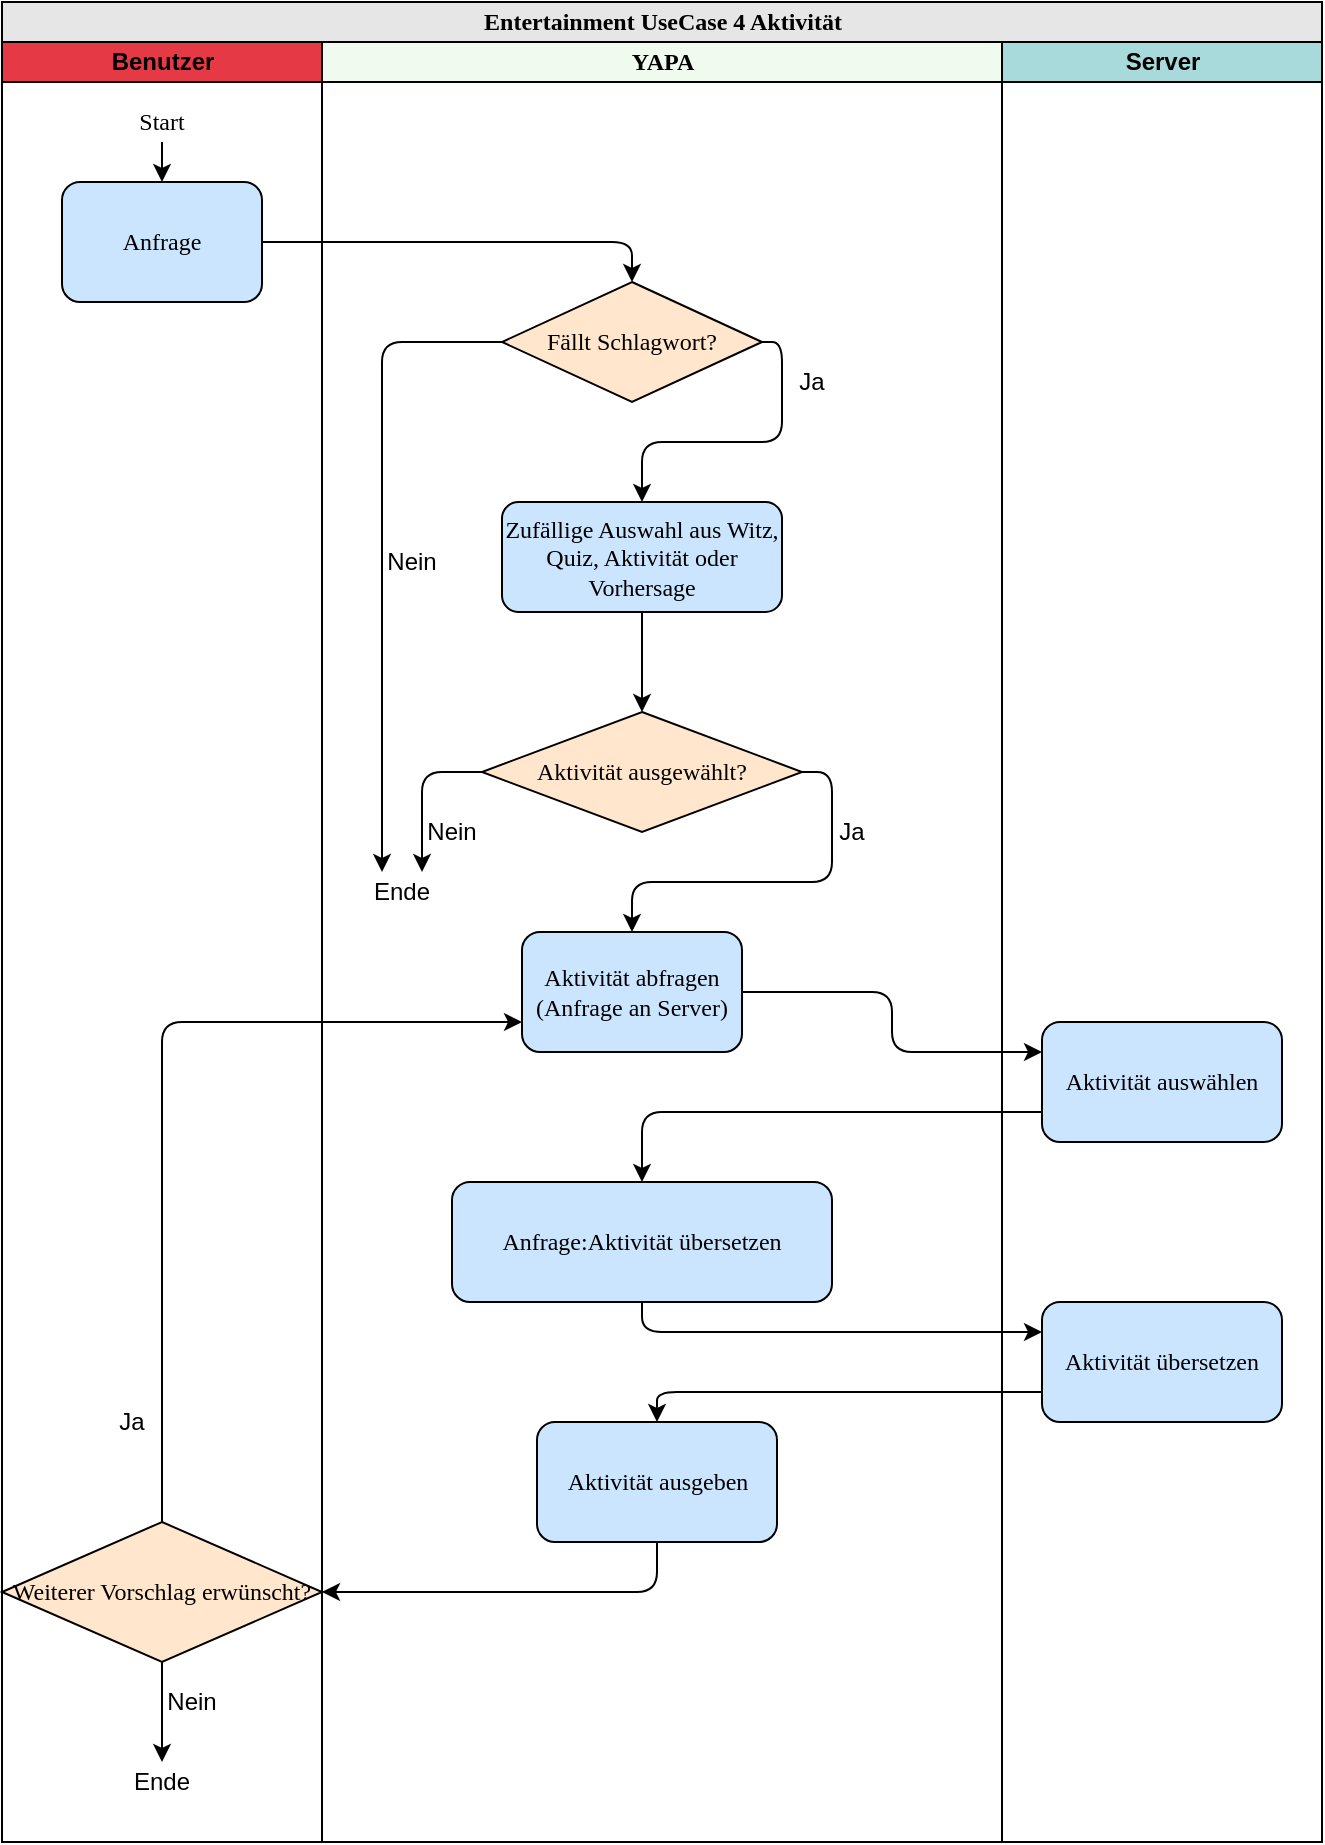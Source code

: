 <mxfile version="14.4.3" type="device"><diagram id="JerZqRsC7IU_smixrR2s" name="Seite-1"><mxGraphModel dx="1024" dy="592" grid="1" gridSize="10" guides="1" tooltips="1" connect="1" arrows="1" fold="1" page="1" pageScale="1" pageWidth="827" pageHeight="1169" math="0" shadow="0"><root><mxCell id="0"/><mxCell id="1" parent="0"/><mxCell id="g2ikXlxrZOlzc833yoNC-1" value="&lt;font style=&quot;font-size: 12px&quot;&gt;Entertainment UseCase 4 Aktivität&lt;/font&gt;" style="swimlane;html=1;childLayout=stackLayout;startSize=20;rounded=0;shadow=0;labelBackgroundColor=none;strokeWidth=1;fontFamily=Verdana;fontSize=8;align=center;fillColor=#E6E6E6;" parent="1" vertex="1"><mxGeometry x="70" y="40" width="660" height="920" as="geometry"/></mxCell><mxCell id="g2ikXlxrZOlzc833yoNC-2" value="Benutzer" style="swimlane;html=1;startSize=20;fillColor=#E63946;" parent="g2ikXlxrZOlzc833yoNC-1" vertex="1"><mxGeometry y="20" width="160" height="900" as="geometry"/></mxCell><mxCell id="g2ikXlxrZOlzc833yoNC-3" style="edgeStyle=orthogonalEdgeStyle;rounded=1;orthogonalLoop=1;jettySize=auto;html=1;fontSize=12;" parent="g2ikXlxrZOlzc833yoNC-2" source="g2ikXlxrZOlzc833yoNC-4" target="g2ikXlxrZOlzc833yoNC-5" edge="1"><mxGeometry relative="1" as="geometry"/></mxCell><mxCell id="g2ikXlxrZOlzc833yoNC-4" value="&lt;font face=&quot;Verdana&quot;&gt;Start&lt;/font&gt;" style="text;html=1;strokeColor=none;fillColor=none;align=center;verticalAlign=middle;whiteSpace=wrap;rounded=0;" parent="g2ikXlxrZOlzc833yoNC-2" vertex="1"><mxGeometry x="60" y="30" width="40" height="20" as="geometry"/></mxCell><mxCell id="g2ikXlxrZOlzc833yoNC-5" value="&lt;font style=&quot;font-size: 12px&quot;&gt;Anfrage&lt;/font&gt;" style="rounded=1;whiteSpace=wrap;html=1;shadow=0;labelBackgroundColor=none;strokeWidth=1;fontFamily=Verdana;fontSize=8;align=center;fillColor=#CCE5FF;" parent="g2ikXlxrZOlzc833yoNC-2" vertex="1"><mxGeometry x="30" y="70" width="100" height="60" as="geometry"/></mxCell><mxCell id="g2ikXlxrZOlzc833yoNC-6" value="Ja" style="text;html=1;strokeColor=none;fillColor=none;align=center;verticalAlign=middle;whiteSpace=wrap;rounded=0;fontSize=12;" parent="g2ikXlxrZOlzc833yoNC-2" vertex="1"><mxGeometry x="50" y="680" width="30" height="20" as="geometry"/></mxCell><mxCell id="g2ikXlxrZOlzc833yoNC-7" value="Weiterer Vorschlag erwünscht?" style="rhombus;whiteSpace=wrap;html=1;rounded=0;shadow=0;labelBackgroundColor=none;strokeWidth=1;fontFamily=Verdana;fontSize=12;align=center;fillColor=#FFE6CC;" parent="g2ikXlxrZOlzc833yoNC-2" vertex="1"><mxGeometry y="740" width="160" height="70" as="geometry"/></mxCell><mxCell id="g2ikXlxrZOlzc833yoNC-8" value="Ende" style="text;html=1;strokeColor=none;fillColor=none;align=center;verticalAlign=middle;whiteSpace=wrap;rounded=0;" parent="g2ikXlxrZOlzc833yoNC-2" vertex="1"><mxGeometry x="60" y="860" width="40" height="20" as="geometry"/></mxCell><mxCell id="ihJMqZHWdQVG86ZWk9_L-3" style="edgeStyle=orthogonalEdgeStyle;rounded=1;orthogonalLoop=1;jettySize=auto;html=1;exitX=0.5;exitY=1;exitDx=0;exitDy=0;entryX=0.5;entryY=0;entryDx=0;entryDy=0;fontSize=12;" edge="1" parent="g2ikXlxrZOlzc833yoNC-2" source="g2ikXlxrZOlzc833yoNC-7" target="g2ikXlxrZOlzc833yoNC-8"><mxGeometry relative="1" as="geometry"><mxPoint x="337.5" y="760" as="sourcePoint"/><mxPoint x="182.5" y="785" as="targetPoint"/><Array as="points"><mxPoint x="80" y="810"/><mxPoint x="80" y="860"/></Array></mxGeometry></mxCell><mxCell id="g2ikXlxrZOlzc833yoNC-10" value="Nein" style="text;html=1;strokeColor=none;fillColor=none;align=center;verticalAlign=middle;whiteSpace=wrap;rounded=0;fontSize=12;" parent="g2ikXlxrZOlzc833yoNC-2" vertex="1"><mxGeometry x="80" y="820" width="30" height="20" as="geometry"/></mxCell><mxCell id="g2ikXlxrZOlzc833yoNC-29" style="edgeStyle=orthogonalEdgeStyle;rounded=1;orthogonalLoop=1;jettySize=auto;html=1;exitX=0.5;exitY=1;exitDx=0;exitDy=0;entryX=1;entryY=0.5;entryDx=0;entryDy=0;fontSize=12;" parent="g2ikXlxrZOlzc833yoNC-1" source="g2ikXlxrZOlzc833yoNC-26" target="g2ikXlxrZOlzc833yoNC-7" edge="1"><mxGeometry relative="1" as="geometry"><mxPoint x="262.5" y="855" as="sourcePoint"/><mxPoint x="22.5" y="915" as="targetPoint"/><Array as="points"><mxPoint x="327.5" y="795"/></Array></mxGeometry></mxCell><mxCell id="g2ikXlxrZOlzc833yoNC-11" value="&lt;font face=&quot;Verdana&quot;&gt;YAPA&lt;/font&gt;" style="swimlane;html=1;startSize=20;fillColor=#F1FAEE;" parent="g2ikXlxrZOlzc833yoNC-1" vertex="1"><mxGeometry x="160" y="20" width="340" height="900" as="geometry"/></mxCell><mxCell id="g2ikXlxrZOlzc833yoNC-12" value="&lt;font style=&quot;font-size: 12px&quot;&gt;Zufällige Auswahl aus Witz, Quiz, Aktivität oder Vorhersage&lt;/font&gt;" style="rounded=1;whiteSpace=wrap;html=1;shadow=0;labelBackgroundColor=none;strokeWidth=1;fontFamily=Verdana;fontSize=8;align=center;fillColor=#CCE5FF;" parent="g2ikXlxrZOlzc833yoNC-11" vertex="1"><mxGeometry x="90" y="230" width="140" height="55" as="geometry"/></mxCell><mxCell id="g2ikXlxrZOlzc833yoNC-13" style="edgeStyle=orthogonalEdgeStyle;rounded=1;orthogonalLoop=1;jettySize=auto;html=1;exitX=0;exitY=0.5;exitDx=0;exitDy=0;entryX=0.75;entryY=0;entryDx=0;entryDy=0;" parent="g2ikXlxrZOlzc833yoNC-11" source="g2ikXlxrZOlzc833yoNC-15" target="g2ikXlxrZOlzc833yoNC-25" edge="1"><mxGeometry relative="1" as="geometry"><mxPoint x="60" y="415" as="targetPoint"/></mxGeometry></mxCell><mxCell id="g2ikXlxrZOlzc833yoNC-14" style="edgeStyle=orthogonalEdgeStyle;rounded=1;orthogonalLoop=1;jettySize=auto;html=1;exitX=1;exitY=0.5;exitDx=0;exitDy=0;entryX=0.5;entryY=0;entryDx=0;entryDy=0;" parent="g2ikXlxrZOlzc833yoNC-11" source="g2ikXlxrZOlzc833yoNC-15" target="g2ikXlxrZOlzc833yoNC-24" edge="1"><mxGeometry relative="1" as="geometry"><mxPoint x="160" y="435" as="targetPoint"/><Array as="points"><mxPoint x="255" y="365"/><mxPoint x="255" y="420"/><mxPoint x="155" y="420"/></Array></mxGeometry></mxCell><mxCell id="g2ikXlxrZOlzc833yoNC-15" value="Aktivität ausgewählt?" style="rhombus;whiteSpace=wrap;html=1;rounded=0;shadow=0;labelBackgroundColor=none;strokeWidth=1;fontFamily=Verdana;fontSize=12;align=center;fillColor=#FFE6CC;" parent="g2ikXlxrZOlzc833yoNC-11" vertex="1"><mxGeometry x="80" y="335" width="160" height="60" as="geometry"/></mxCell><mxCell id="g2ikXlxrZOlzc833yoNC-17" style="edgeStyle=orthogonalEdgeStyle;rounded=1;orthogonalLoop=1;jettySize=auto;html=1;exitX=1;exitY=0.5;exitDx=0;exitDy=0;entryX=0.5;entryY=0;entryDx=0;entryDy=0;fontSize=12;" parent="g2ikXlxrZOlzc833yoNC-11" source="g2ikXlxrZOlzc833yoNC-19" target="g2ikXlxrZOlzc833yoNC-12" edge="1"><mxGeometry relative="1" as="geometry"><Array as="points"><mxPoint x="230" y="150"/><mxPoint x="230" y="200"/><mxPoint x="160" y="200"/></Array></mxGeometry></mxCell><mxCell id="g2ikXlxrZOlzc833yoNC-18" style="edgeStyle=orthogonalEdgeStyle;rounded=1;orthogonalLoop=1;jettySize=auto;html=1;exitX=0;exitY=0.5;exitDx=0;exitDy=0;entryX=0.25;entryY=0;entryDx=0;entryDy=0;fontSize=12;" parent="g2ikXlxrZOlzc833yoNC-11" source="g2ikXlxrZOlzc833yoNC-19" target="g2ikXlxrZOlzc833yoNC-25" edge="1"><mxGeometry relative="1" as="geometry"><Array as="points"><mxPoint x="30" y="150"/></Array><mxPoint x="20" y="200" as="targetPoint"/></mxGeometry></mxCell><mxCell id="g2ikXlxrZOlzc833yoNC-19" value="Fällt Schlagwort?" style="rhombus;whiteSpace=wrap;html=1;rounded=0;shadow=0;labelBackgroundColor=none;strokeWidth=1;fontFamily=Verdana;fontSize=12;align=center;fillColor=#FFE6CC;" parent="g2ikXlxrZOlzc833yoNC-11" vertex="1"><mxGeometry x="90" y="120" width="130" height="60" as="geometry"/></mxCell><mxCell id="g2ikXlxrZOlzc833yoNC-20" value="&lt;div&gt;Nein&lt;/div&gt;" style="text;html=1;strokeColor=none;fillColor=none;align=center;verticalAlign=middle;whiteSpace=wrap;rounded=0;fontSize=12;" parent="g2ikXlxrZOlzc833yoNC-11" vertex="1"><mxGeometry x="30" y="250" width="30" height="20" as="geometry"/></mxCell><mxCell id="g2ikXlxrZOlzc833yoNC-21" value="&lt;div&gt;Nein&lt;/div&gt;" style="text;html=1;strokeColor=none;fillColor=none;align=center;verticalAlign=middle;whiteSpace=wrap;rounded=0;fontSize=12;" parent="g2ikXlxrZOlzc833yoNC-11" vertex="1"><mxGeometry x="50" y="385" width="30" height="20" as="geometry"/></mxCell><mxCell id="g2ikXlxrZOlzc833yoNC-22" value="Ja" style="text;html=1;strokeColor=none;fillColor=none;align=center;verticalAlign=middle;whiteSpace=wrap;rounded=0;fontSize=12;" parent="g2ikXlxrZOlzc833yoNC-11" vertex="1"><mxGeometry x="230" y="160" width="30" height="20" as="geometry"/></mxCell><mxCell id="g2ikXlxrZOlzc833yoNC-23" value="Ja" style="text;html=1;strokeColor=none;fillColor=none;align=center;verticalAlign=middle;whiteSpace=wrap;rounded=0;fontSize=12;" parent="g2ikXlxrZOlzc833yoNC-11" vertex="1"><mxGeometry x="250" y="385" width="30" height="20" as="geometry"/></mxCell><mxCell id="g2ikXlxrZOlzc833yoNC-24" value="&lt;font style=&quot;font-size: 12px&quot;&gt;Aktivität abfragen (Anfrage an Server)&lt;/font&gt;" style="rounded=1;whiteSpace=wrap;html=1;shadow=0;labelBackgroundColor=none;strokeWidth=1;fontFamily=Verdana;fontSize=8;align=center;fillColor=#CCE5FF;" parent="g2ikXlxrZOlzc833yoNC-11" vertex="1"><mxGeometry x="100" y="445" width="110" height="60" as="geometry"/></mxCell><mxCell id="g2ikXlxrZOlzc833yoNC-25" value="Ende" style="text;html=1;strokeColor=none;fillColor=none;align=center;verticalAlign=middle;whiteSpace=wrap;rounded=0;fontSize=12;" parent="g2ikXlxrZOlzc833yoNC-11" vertex="1"><mxGeometry x="20" y="415" width="40" height="20" as="geometry"/></mxCell><mxCell id="g2ikXlxrZOlzc833yoNC-26" value="&lt;span style=&quot;font-size: 12px&quot;&gt;Aktivität ausgeben&lt;/span&gt;" style="rounded=1;whiteSpace=wrap;html=1;shadow=0;labelBackgroundColor=none;strokeWidth=1;fontFamily=Verdana;fontSize=8;align=center;fillColor=#CCE5FF;" parent="g2ikXlxrZOlzc833yoNC-11" vertex="1"><mxGeometry x="107.5" y="690" width="120" height="60" as="geometry"/></mxCell><mxCell id="ihJMqZHWdQVG86ZWk9_L-1" value="&lt;span style=&quot;font-size: 12px&quot;&gt;Anfrage:Aktivität übersetzen&lt;/span&gt;" style="rounded=1;whiteSpace=wrap;html=1;shadow=0;labelBackgroundColor=none;strokeWidth=1;fontFamily=Verdana;fontSize=8;align=center;fillColor=#CCE5FF;" vertex="1" parent="g2ikXlxrZOlzc833yoNC-11"><mxGeometry x="65" y="570" width="190" height="60" as="geometry"/></mxCell><mxCell id="ihJMqZHWdQVG86ZWk9_L-7" style="edgeStyle=orthogonalEdgeStyle;rounded=1;orthogonalLoop=1;jettySize=auto;html=1;fontSize=12;exitX=0.5;exitY=1;exitDx=0;exitDy=0;entryX=0.5;entryY=0;entryDx=0;entryDy=0;" edge="1" parent="g2ikXlxrZOlzc833yoNC-11" source="g2ikXlxrZOlzc833yoNC-12" target="g2ikXlxrZOlzc833yoNC-15"><mxGeometry relative="1" as="geometry"><mxPoint x="220" y="485" as="sourcePoint"/><mxPoint x="160" y="330" as="targetPoint"/></mxGeometry></mxCell><mxCell id="g2ikXlxrZOlzc833yoNC-27" style="edgeStyle=orthogonalEdgeStyle;rounded=1;orthogonalLoop=1;jettySize=auto;html=1;fontSize=12;exitX=1;exitY=0.5;exitDx=0;exitDy=0;entryX=0;entryY=0.25;entryDx=0;entryDy=0;" parent="g2ikXlxrZOlzc833yoNC-1" source="g2ikXlxrZOlzc833yoNC-24" target="g2ikXlxrZOlzc833yoNC-32" edge="1"><mxGeometry relative="1" as="geometry"><mxPoint x="480" y="645" as="sourcePoint"/><mxPoint x="600" y="670" as="targetPoint"/></mxGeometry></mxCell><mxCell id="g2ikXlxrZOlzc833yoNC-30" style="edgeStyle=orthogonalEdgeStyle;rounded=1;orthogonalLoop=1;jettySize=auto;html=1;fontSize=12;entryX=0;entryY=0.75;entryDx=0;entryDy=0;exitX=0.5;exitY=0;exitDx=0;exitDy=0;" parent="g2ikXlxrZOlzc833yoNC-1" source="g2ikXlxrZOlzc833yoNC-7" target="g2ikXlxrZOlzc833yoNC-24" edge="1"><mxGeometry relative="1" as="geometry"><mxPoint x="220" y="955" as="sourcePoint"/><mxPoint x="410" y="860" as="targetPoint"/></mxGeometry></mxCell><mxCell id="g2ikXlxrZOlzc833yoNC-31" value="Server" style="swimlane;html=1;startSize=20;fillColor=#A8DADC;" parent="g2ikXlxrZOlzc833yoNC-1" vertex="1"><mxGeometry x="500" y="20" width="160" height="900" as="geometry"/></mxCell><mxCell id="g2ikXlxrZOlzc833yoNC-32" value="&lt;font style=&quot;font-size: 12px&quot;&gt;Aktivität auswählen&lt;br&gt;&lt;/font&gt;" style="rounded=1;whiteSpace=wrap;html=1;shadow=0;labelBackgroundColor=none;strokeWidth=1;fontFamily=Verdana;fontSize=8;align=center;fillColor=#CCE5FF;" parent="g2ikXlxrZOlzc833yoNC-31" vertex="1"><mxGeometry x="20" y="490" width="120" height="60" as="geometry"/></mxCell><mxCell id="ihJMqZHWdQVG86ZWk9_L-2" value="&lt;font style=&quot;font-size: 12px&quot;&gt;Aktivität übersetzen&lt;br&gt;&lt;/font&gt;" style="rounded=1;whiteSpace=wrap;html=1;shadow=0;labelBackgroundColor=none;strokeWidth=1;fontFamily=Verdana;fontSize=8;align=center;fillColor=#CCE5FF;" vertex="1" parent="g2ikXlxrZOlzc833yoNC-31"><mxGeometry x="20" y="630" width="120" height="60" as="geometry"/></mxCell><mxCell id="g2ikXlxrZOlzc833yoNC-33" style="edgeStyle=orthogonalEdgeStyle;rounded=1;orthogonalLoop=1;jettySize=auto;html=1;exitX=1;exitY=0.5;exitDx=0;exitDy=0;entryX=0.5;entryY=0;entryDx=0;entryDy=0;fontSize=12;" parent="g2ikXlxrZOlzc833yoNC-1" source="g2ikXlxrZOlzc833yoNC-5" target="g2ikXlxrZOlzc833yoNC-19" edge="1"><mxGeometry relative="1" as="geometry"/></mxCell><mxCell id="g2ikXlxrZOlzc833yoNC-28" style="edgeStyle=orthogonalEdgeStyle;rounded=1;orthogonalLoop=1;jettySize=auto;html=1;fontSize=12;exitX=0;exitY=0.75;exitDx=0;exitDy=0;" parent="g2ikXlxrZOlzc833yoNC-1" source="g2ikXlxrZOlzc833yoNC-32" target="ihJMqZHWdQVG86ZWk9_L-1" edge="1"><mxGeometry relative="1" as="geometry"><mxPoint x="400" y="875" as="sourcePoint"/><mxPoint x="545" y="900" as="targetPoint"/></mxGeometry></mxCell><mxCell id="ihJMqZHWdQVG86ZWk9_L-4" style="edgeStyle=orthogonalEdgeStyle;rounded=1;orthogonalLoop=1;jettySize=auto;html=1;fontSize=12;exitX=0.5;exitY=1;exitDx=0;exitDy=0;entryX=0;entryY=0.25;entryDx=0;entryDy=0;" edge="1" parent="g2ikXlxrZOlzc833yoNC-1" source="ihJMqZHWdQVG86ZWk9_L-1" target="ihJMqZHWdQVG86ZWk9_L-2"><mxGeometry relative="1" as="geometry"><mxPoint x="530" y="565" as="sourcePoint"/><mxPoint x="330" y="600" as="targetPoint"/><Array as="points"><mxPoint x="320" y="665"/></Array></mxGeometry></mxCell><mxCell id="ihJMqZHWdQVG86ZWk9_L-5" style="edgeStyle=orthogonalEdgeStyle;rounded=1;orthogonalLoop=1;jettySize=auto;html=1;fontSize=12;exitX=0;exitY=0.75;exitDx=0;exitDy=0;entryX=0.5;entryY=0;entryDx=0;entryDy=0;" edge="1" parent="g2ikXlxrZOlzc833yoNC-1" source="ihJMqZHWdQVG86ZWk9_L-2" target="g2ikXlxrZOlzc833yoNC-26"><mxGeometry relative="1" as="geometry"><mxPoint x="330" y="660" as="sourcePoint"/><mxPoint x="530" y="675" as="targetPoint"/><Array as="points"><mxPoint x="328" y="695"/></Array></mxGeometry></mxCell></root></mxGraphModel></diagram></mxfile>